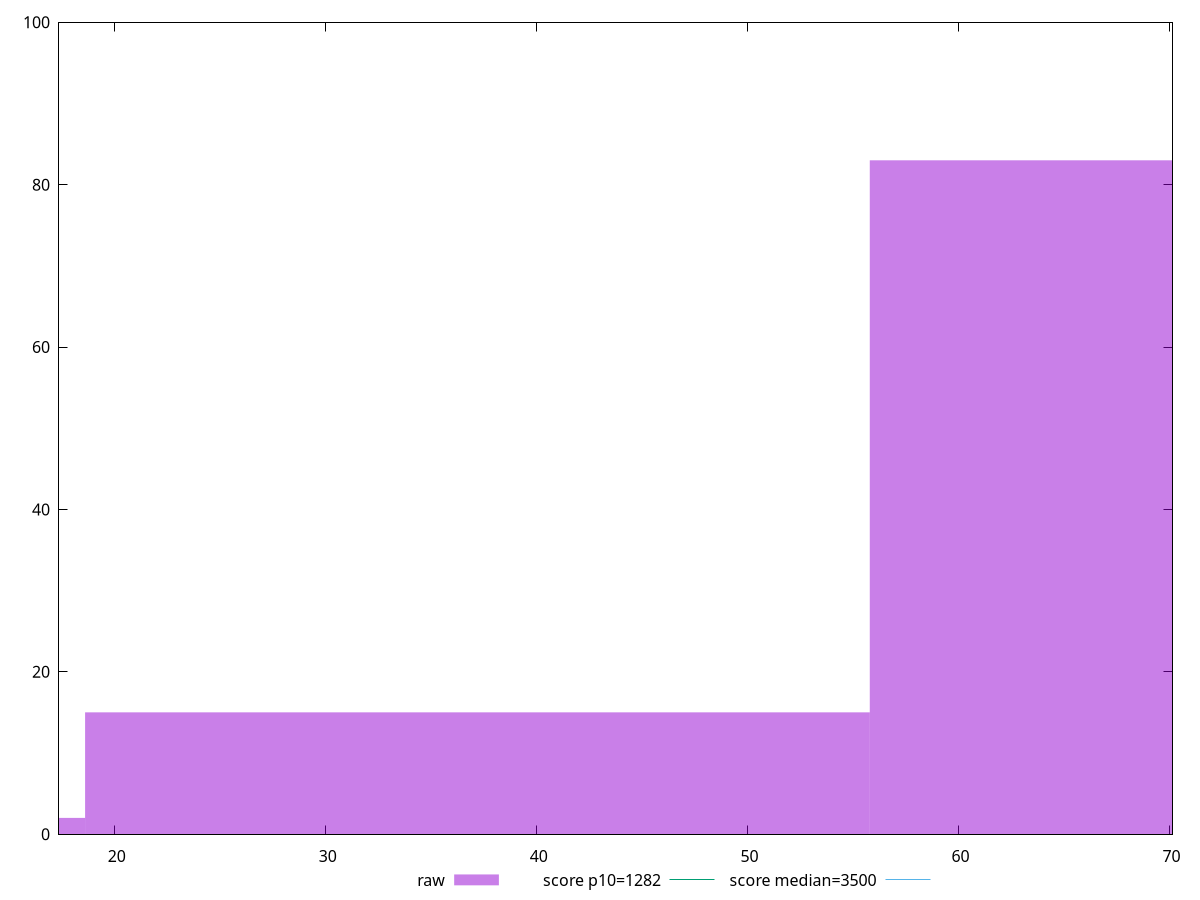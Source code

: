 reset

$raw <<EOF
74.38797783853828 83
37.19398891926914 15
0 2
EOF

set key outside below
set boxwidth 37.19398891926914
set xrange [17.36:70.14]
set yrange [0:100]
set trange [0:100]
set style fill transparent solid 0.5 noborder

set parametric
set terminal svg size 640, 490 enhanced background rgb 'white'
set output "reports/report_00031_2021-02-24T23-18-18.084Z/bootup-time/samples/agenda/raw/histogram.svg"

plot $raw title "raw" with boxes, \
     1282,t title "score p10=1282", \
     3500,t title "score median=3500"

reset
